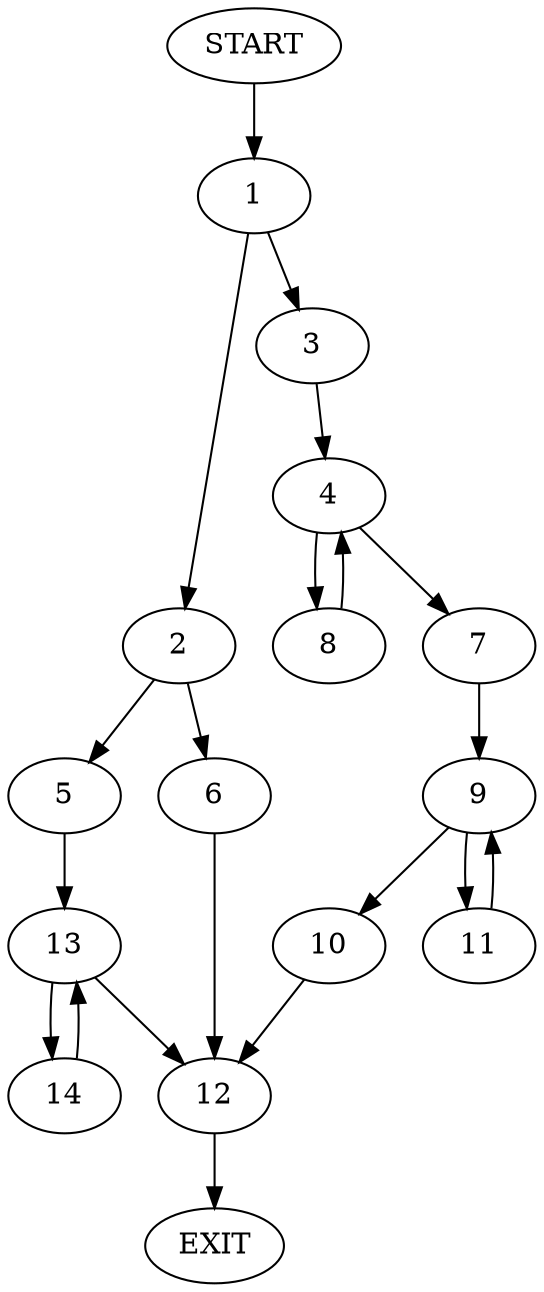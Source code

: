 digraph {
0 [label="START"]
15 [label="EXIT"]
0 -> 1
1 -> 2
1 -> 3
3 -> 4
2 -> 5
2 -> 6
4 -> 7
4 -> 8
8 -> 4
7 -> 9
9 -> 10
9 -> 11
11 -> 9
10 -> 12
12 -> 15
6 -> 12
5 -> 13
13 -> 12
13 -> 14
14 -> 13
}
